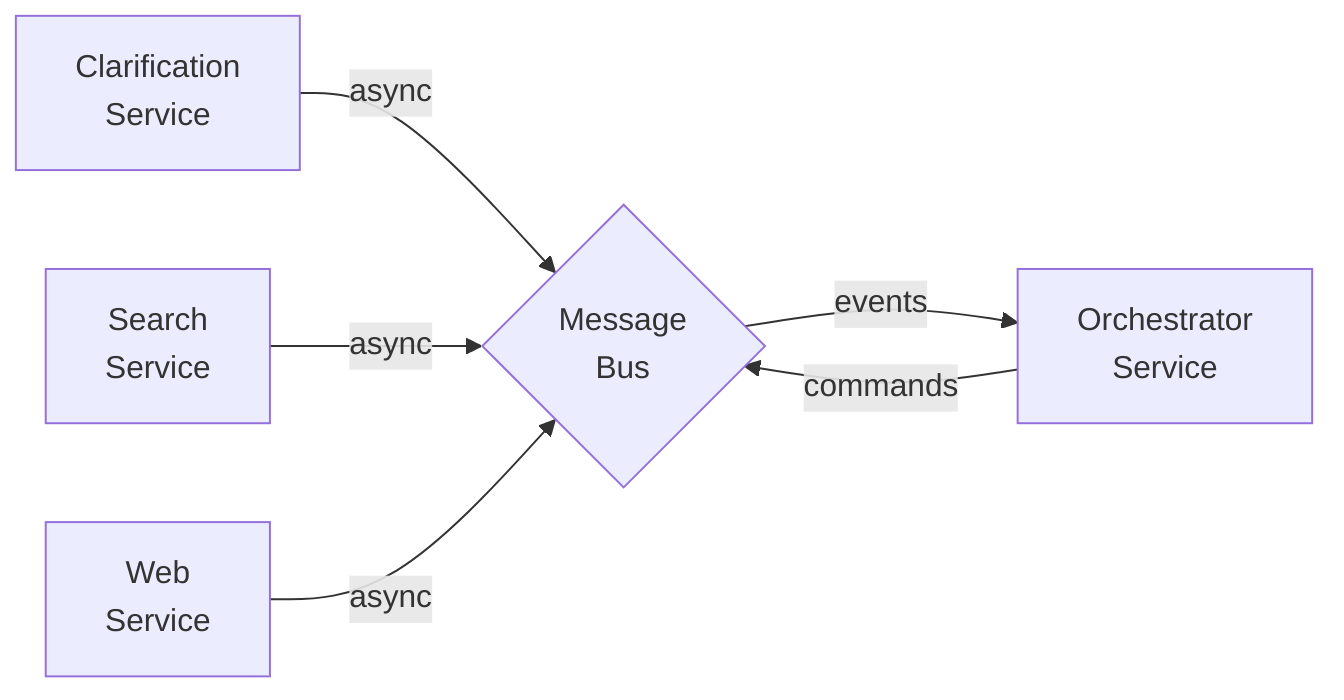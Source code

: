 ---
config:
  theme: mc
---
graph LR
    C[Clarification<br/>Service] -->|async| MB{Message<br/>Bus}
    S[Search<br/>Service] -->|async| MB
    W[Web<br/>Service] -->|async| MB
    MB -->|events| O[Orchestrator<br/>Service]
    O -->|commands| MB
